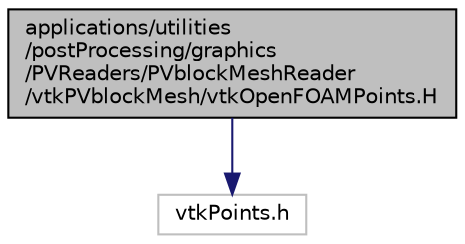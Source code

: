 digraph "applications/utilities/postProcessing/graphics/PVReaders/PVblockMeshReader/vtkPVblockMesh/vtkOpenFOAMPoints.H"
{
  bgcolor="transparent";
  edge [fontname="Helvetica",fontsize="10",labelfontname="Helvetica",labelfontsize="10"];
  node [fontname="Helvetica",fontsize="10",shape=record];
  Node1 [label="applications/utilities\l/postProcessing/graphics\l/PVReaders/PVblockMeshReader\l/vtkPVblockMesh/vtkOpenFOAMPoints.H",height=0.2,width=0.4,color="black", fillcolor="grey75", style="filled", fontcolor="black"];
  Node1 -> Node2 [color="midnightblue",fontsize="10",style="solid",fontname="Helvetica"];
  Node2 [label="vtkPoints.h",height=0.2,width=0.4,color="grey75"];
}
